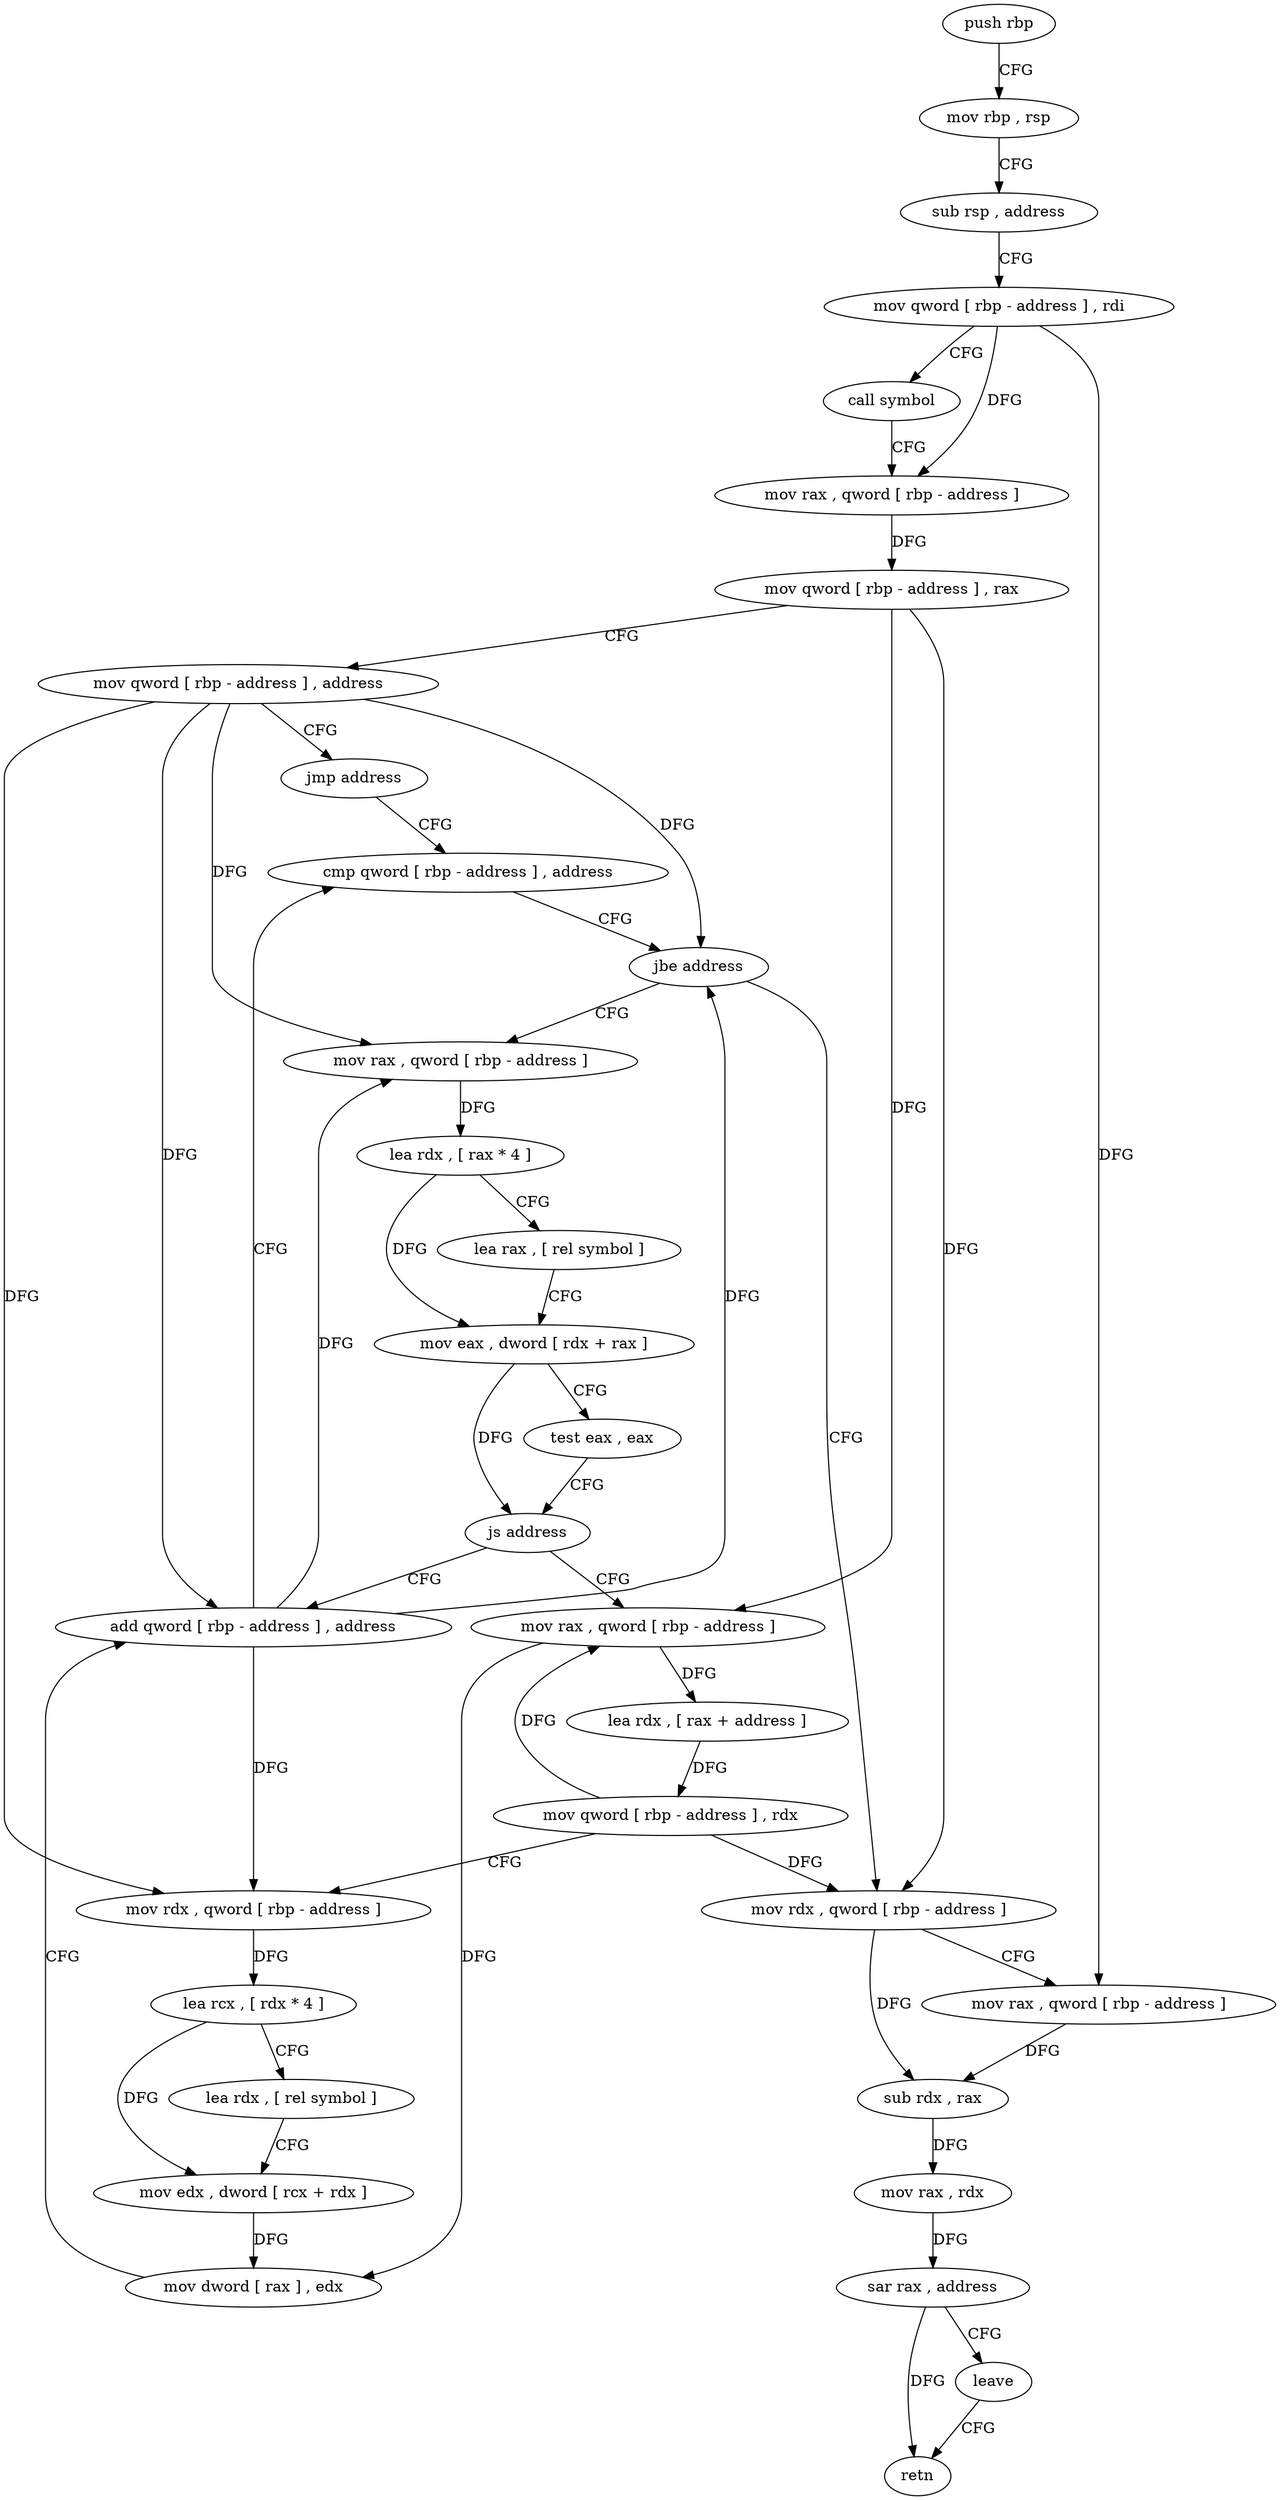 digraph "func" {
"212079" [label = "push rbp" ]
"212080" [label = "mov rbp , rsp" ]
"212083" [label = "sub rsp , address" ]
"212087" [label = "mov qword [ rbp - address ] , rdi" ]
"212091" [label = "call symbol" ]
"212096" [label = "mov rax , qword [ rbp - address ]" ]
"212100" [label = "mov qword [ rbp - address ] , rax" ]
"212104" [label = "mov qword [ rbp - address ] , address" ]
"212112" [label = "jmp address" ]
"212181" [label = "cmp qword [ rbp - address ] , address" ]
"212186" [label = "jbe address" ]
"212114" [label = "mov rax , qword [ rbp - address ]" ]
"212188" [label = "mov rdx , qword [ rbp - address ]" ]
"212118" [label = "lea rdx , [ rax * 4 ]" ]
"212126" [label = "lea rax , [ rel symbol ]" ]
"212133" [label = "mov eax , dword [ rdx + rax ]" ]
"212136" [label = "test eax , eax" ]
"212138" [label = "js address" ]
"212176" [label = "add qword [ rbp - address ] , address" ]
"212140" [label = "mov rax , qword [ rbp - address ]" ]
"212192" [label = "mov rax , qword [ rbp - address ]" ]
"212196" [label = "sub rdx , rax" ]
"212199" [label = "mov rax , rdx" ]
"212202" [label = "sar rax , address" ]
"212206" [label = "leave" ]
"212207" [label = "retn" ]
"212144" [label = "lea rdx , [ rax + address ]" ]
"212148" [label = "mov qword [ rbp - address ] , rdx" ]
"212152" [label = "mov rdx , qword [ rbp - address ]" ]
"212156" [label = "lea rcx , [ rdx * 4 ]" ]
"212164" [label = "lea rdx , [ rel symbol ]" ]
"212171" [label = "mov edx , dword [ rcx + rdx ]" ]
"212174" [label = "mov dword [ rax ] , edx" ]
"212079" -> "212080" [ label = "CFG" ]
"212080" -> "212083" [ label = "CFG" ]
"212083" -> "212087" [ label = "CFG" ]
"212087" -> "212091" [ label = "CFG" ]
"212087" -> "212096" [ label = "DFG" ]
"212087" -> "212192" [ label = "DFG" ]
"212091" -> "212096" [ label = "CFG" ]
"212096" -> "212100" [ label = "DFG" ]
"212100" -> "212104" [ label = "CFG" ]
"212100" -> "212188" [ label = "DFG" ]
"212100" -> "212140" [ label = "DFG" ]
"212104" -> "212112" [ label = "CFG" ]
"212104" -> "212186" [ label = "DFG" ]
"212104" -> "212114" [ label = "DFG" ]
"212104" -> "212176" [ label = "DFG" ]
"212104" -> "212152" [ label = "DFG" ]
"212112" -> "212181" [ label = "CFG" ]
"212181" -> "212186" [ label = "CFG" ]
"212186" -> "212114" [ label = "CFG" ]
"212186" -> "212188" [ label = "CFG" ]
"212114" -> "212118" [ label = "DFG" ]
"212188" -> "212192" [ label = "CFG" ]
"212188" -> "212196" [ label = "DFG" ]
"212118" -> "212126" [ label = "CFG" ]
"212118" -> "212133" [ label = "DFG" ]
"212126" -> "212133" [ label = "CFG" ]
"212133" -> "212136" [ label = "CFG" ]
"212133" -> "212138" [ label = "DFG" ]
"212136" -> "212138" [ label = "CFG" ]
"212138" -> "212176" [ label = "CFG" ]
"212138" -> "212140" [ label = "CFG" ]
"212176" -> "212181" [ label = "CFG" ]
"212176" -> "212186" [ label = "DFG" ]
"212176" -> "212114" [ label = "DFG" ]
"212176" -> "212152" [ label = "DFG" ]
"212140" -> "212144" [ label = "DFG" ]
"212140" -> "212174" [ label = "DFG" ]
"212192" -> "212196" [ label = "DFG" ]
"212196" -> "212199" [ label = "DFG" ]
"212199" -> "212202" [ label = "DFG" ]
"212202" -> "212206" [ label = "CFG" ]
"212202" -> "212207" [ label = "DFG" ]
"212206" -> "212207" [ label = "CFG" ]
"212144" -> "212148" [ label = "DFG" ]
"212148" -> "212152" [ label = "CFG" ]
"212148" -> "212188" [ label = "DFG" ]
"212148" -> "212140" [ label = "DFG" ]
"212152" -> "212156" [ label = "DFG" ]
"212156" -> "212164" [ label = "CFG" ]
"212156" -> "212171" [ label = "DFG" ]
"212164" -> "212171" [ label = "CFG" ]
"212171" -> "212174" [ label = "DFG" ]
"212174" -> "212176" [ label = "CFG" ]
}
